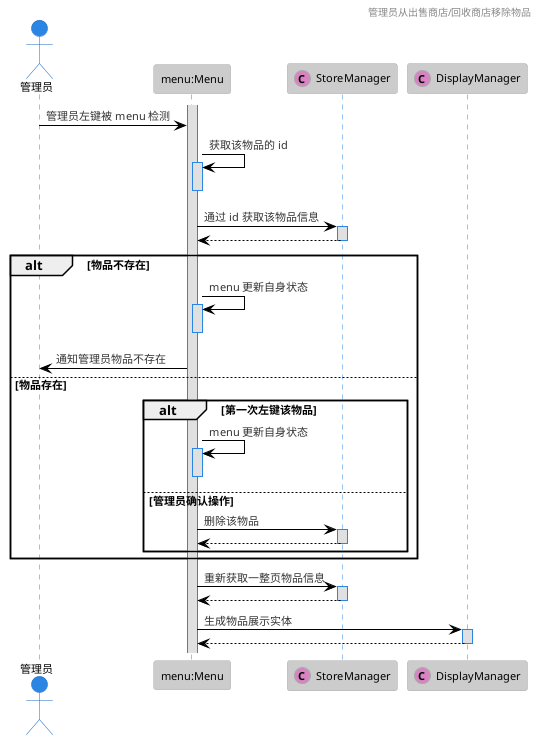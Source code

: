 @startuml sequence diagram
!theme reddress-lightblue

header 管理员从出售商店/回收商店移除物品

actor 管理员 as player
participant "menu:Menu" as Menu
participant StoreManager <<(C, #d884c3)>>
participant DisplayManager <<(C, #d884c3)>>

activate Menu
player -> Menu : 管理员左键被 menu 检测
Menu -> Menu : 获取该物品的 id
activate Menu
deactivate Menu
Menu -> StoreManager : 通过 id 获取该物品信息
activate StoreManager
Menu <-- StoreManager
deactivate StoreManager
alt 物品不存在
   Menu -> Menu : menu 更新自身状态
   activate Menu
   deactivate Menu
   player <- Menu : 通知管理员物品不存在
else 物品存在
   alt 第一次左键该物品
      Menu -> Menu : menu 更新自身状态
      activate Menu
      deactivate Menu
   else 管理员确认操作
      Menu -> StoreManager : 删除该物品
      activate StoreManager
      Menu <-- StoreManager
      deactivate StoreManager
   end
end
Menu -> StoreManager : 重新获取一整页物品信息
activate StoreManager
Menu <-- StoreManager
deactivate StoreManager
Menu -> DisplayManager : 生成物品展示实体
activate DisplayManager
Menu <-- DisplayManager
deactivate DisplayManager

@enduml